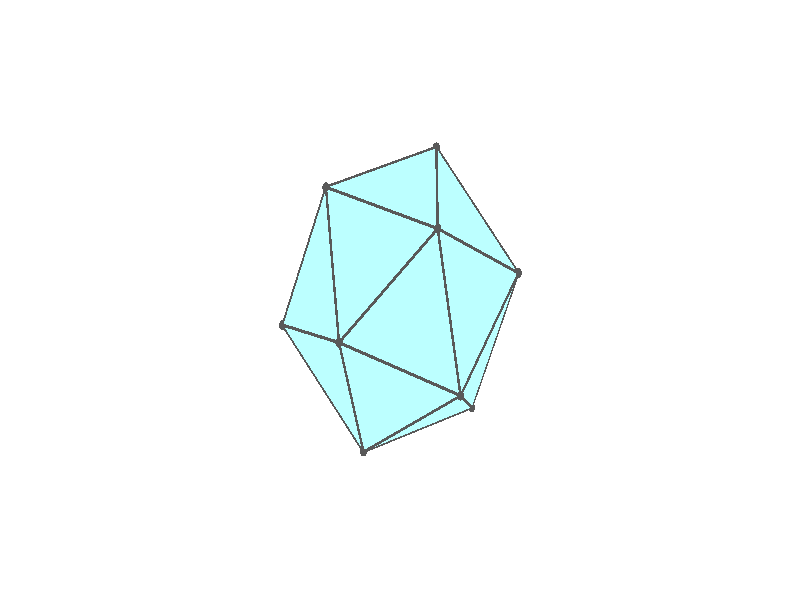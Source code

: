 #version 3.7;
global_settings{assumed_gamma 1.0}
camera{perspective location <18.750000000000000000000000, 10.825317547305481014063844, 12.499999999999996447286321> right <0.133333333333333331482962, -0.230940107675850353485814, -0.000000000000000000000000> up <-0.064951905283832905846353, -0.037499999999999998612221, 0.129903810567665811692706> direction <0.750000000000000111022302, 0.433012701892219298294151, 0.499999999999999944488849> sky <-0.433012701892219298294151, -0.249999999999999944488849, 0.866025403784438707610605> look_at <18.000000000000000000000000, 10.392304845413262270881205, 11.999999999999996447286321>}
light_source{<18.750000000000000000000000, 10.825317547305481014063844, 12.499999999999996447286321> rgb<1.0,1.0,1.0>}
background{rgb<1,1,1>}
union{union{object{union{sphere{<-0.303530999103342913336689, 0.525731112119133481286326, -0.788260990513641734978023>,0.029999999999999998889777}sphere{<-0.303530999103343301914748, -0.525731112119133370264024, -0.788260990513641734978023>,0.029999999999999998889777}sphere{<0.607061998206686048717984, -0.000000000000000148687307, -0.788260990513641734978023>,0.029999999999999998889777}} pigment{rgb<0.1,0.1,0.1>}}object{union{cylinder{<-0.303530999103342913336689, 0.525731112119133481286326, -0.788260990513641734978023>,<-0.303530999103343301914748, -0.525731112119133370264024, -0.788260990513641734978023>,0.010000000000000000208167}cylinder{<-0.303530999103343301914748, -0.525731112119133370264024, -0.788260990513641734978023>,<0.607061998206686048717984, -0.000000000000000148687307, -0.788260990513641734978023>,0.010000000000000000208167}cylinder{<0.607061998206686048717984, -0.000000000000000148687307, -0.788260990513641734978023>,<-0.303530999103342913336689, 0.525731112119133481286326, -0.788260990513641734978023>,0.010000000000000000208167}} pigment{rgb<0.1,0.1,0.1>}}object{polygon{3.000000000000000000000000,<-0.303530999103342913336689, 0.525731112119133481286326, -0.788260990513641734978023>,<-0.303530999103343301914748, -0.525731112119133370264024, -0.788260990513641734978023>,<0.607061998206686048717984, -0.000000000000000148687307, -0.788260990513641734978023>} pigment{rgbft<0.5,1.0,1.0,0.1,0.1>}}}union{object{union{sphere{<-0.303530999103342913336689, 0.525731112119133481286326, -0.788260990513641623955721>,0.029999999999999998889777}sphere{<-0.303530999103343246403597, -0.525731112119133370264024, -0.788260990513641623955721>,0.029999999999999998889777}sphere{<-0.982260150836754775127702, 0.000000000000000436572128, -0.181213755665062759003803>,0.029999999999999998889777}} pigment{rgb<0.1,0.1,0.1>}}object{union{cylinder{<-0.303530999103342913336689, 0.525731112119133481286326, -0.788260990513641623955721>,<-0.303530999103343246403597, -0.525731112119133370264024, -0.788260990513641623955721>,0.010000000000000000208167}cylinder{<-0.303530999103343246403597, -0.525731112119133370264024, -0.788260990513641623955721>,<-0.982260150836754775127702, 0.000000000000000436572128, -0.181213755665062759003803>,0.010000000000000000208167}cylinder{<-0.982260150836754775127702, 0.000000000000000436572128, -0.181213755665062759003803>,<-0.303530999103342913336689, 0.525731112119133481286326, -0.788260990513641623955721>,0.010000000000000000208167}} pigment{rgb<0.1,0.1,0.1>}}object{polygon{3.000000000000000000000000,<-0.303530999103342913336689, 0.525731112119133481286326, -0.788260990513641623955721>,<-0.303530999103343246403597, -0.525731112119133370264024, -0.788260990513641623955721>,<-0.982260150836754775127702, 0.000000000000000436572128, -0.181213755665062759003803>} pigment{rgbft<0.5,1.0,1.0,0.1,0.1>}}}union{object{union{sphere{<-0.303530999103342968847841, 0.525731112119133481286326, -0.788260990513641512933418>,0.029999999999999998889777}sphere{<-0.491159601775556009517487, 0.850662243749764512834588, 0.193975272386783859079884>,0.029999999999999998889777}sphere{<-0.982260150836754775127702, 0.000000000000000527355937, -0.181213755665062759003803>,0.029999999999999998889777}} pigment{rgb<0.1,0.1,0.1>}}object{union{cylinder{<-0.303530999103342968847841, 0.525731112119133481286326, -0.788260990513641512933418>,<-0.491159601775556009517487, 0.850662243749764512834588, 0.193975272386783859079884>,0.010000000000000000208167}cylinder{<-0.491159601775556009517487, 0.850662243749764512834588, 0.193975272386783859079884>,<-0.982260150836754775127702, 0.000000000000000527355937, -0.181213755665062759003803>,0.010000000000000000208167}cylinder{<-0.982260150836754775127702, 0.000000000000000527355937, -0.181213755665062759003803>,<-0.303530999103342968847841, 0.525731112119133481286326, -0.788260990513641512933418>,0.010000000000000000208167}} pigment{rgb<0.1,0.1,0.1>}}object{polygon{3.000000000000000000000000,<-0.303530999103342968847841, 0.525731112119133481286326, -0.788260990513641512933418>,<-0.491159601775556009517487, 0.850662243749764512834588, 0.193975272386783859079884>,<-0.982260150836754775127702, 0.000000000000000527355937, -0.181213755665062759003803>} pigment{rgbft<0.5,1.0,1.0,0.1,0.1>}}}union{object{union{sphere{<-0.607124536676995285588987, 0.000025570575398259354216, 0.801052032874479458257611>,0.029999999999999998889777}sphere{<-0.491159601775556009517487, 0.850662243749764845901495, 0.193975272386783803568733>,0.029999999999999998889777}sphere{<-0.982260150836754775127702, 0.000000000000000402455846, -0.181213755665062814514954>,0.029999999999999998889777}} pigment{rgb<0.1,0.1,0.1>}}object{union{cylinder{<-0.607124536676995285588987, 0.000025570575398259354216, 0.801052032874479458257611>,<-0.491159601775556009517487, 0.850662243749764845901495, 0.193975272386783803568733>,0.010000000000000000208167}cylinder{<-0.491159601775556009517487, 0.850662243749764845901495, 0.193975272386783803568733>,<-0.982260150836754775127702, 0.000000000000000402455846, -0.181213755665062814514954>,0.010000000000000000208167}cylinder{<-0.982260150836754775127702, 0.000000000000000402455846, -0.181213755665062814514954>,<-0.607124536676995285588987, 0.000025570575398259354216, 0.801052032874479458257611>,0.010000000000000000208167}} pigment{rgb<0.1,0.1,0.1>}}object{polygon{3.000000000000000000000000,<-0.607124536676995285588987, 0.000025570575398259354216, 0.801052032874479458257611>,<-0.491159601775556009517487, 0.850662243749764845901495, 0.193975272386783803568733>,<-0.982260150836754775127702, 0.000000000000000402455846, -0.181213755665062814514954>} pigment{rgbft<0.5,1.0,1.0,0.1,0.1>}}}union{object{union{sphere{<-0.607124536676995285588987, 0.000025570575398314865367, 0.801052032874479458257611>,0.029999999999999998889777}sphere{<-0.491159601775556065028638, 0.850662243749764734879193, 0.193975272386783775813157>,0.029999999999999998889777}sphere{<0.303459334729657026485938, 0.525772486735435307103614, 0.801099807004335140447893>,0.029999999999999998889777}} pigment{rgb<0.1,0.1,0.1>}}object{union{cylinder{<-0.607124536676995285588987, 0.000025570575398314865367, 0.801052032874479458257611>,<-0.491159601775556065028638, 0.850662243749764734879193, 0.193975272386783775813157>,0.010000000000000000208167}cylinder{<-0.491159601775556065028638, 0.850662243749764734879193, 0.193975272386783775813157>,<0.303459334729657026485938, 0.525772486735435307103614, 0.801099807004335140447893>,0.010000000000000000208167}cylinder{<0.303459334729657026485938, 0.525772486735435307103614, 0.801099807004335140447893>,<-0.607124536676995285588987, 0.000025570575398314865367, 0.801052032874479458257611>,0.010000000000000000208167}} pigment{rgb<0.1,0.1,0.1>}}object{polygon{3.000000000000000000000000,<-0.607124536676995285588987, 0.000025570575398314865367, 0.801052032874479458257611>,<-0.491159601775556065028638, 0.850662243749764734879193, 0.193975272386783775813157>,<0.303459334729657026485938, 0.525772486735435307103614, 0.801099807004335140447893>} pigment{rgbft<0.5,1.0,1.0,0.1,0.1>}}}union{object{union{sphere{<-0.607124536676995063544382, 0.000025570575398370376519, 0.801052032874479347235308>,0.029999999999999998889777}sphere{<0.303477580622443232627461, -0.525689736259126960682408, 0.801147582570261529433253>,0.029999999999999998889777}sphere{<0.303459334729656859952485, 0.525772486735435307103614, 0.801099807004335029425590>,0.029999999999999998889777}} pigment{rgb<0.1,0.1,0.1>}}object{union{cylinder{<-0.607124536676995063544382, 0.000025570575398370376519, 0.801052032874479347235308>,<0.303477580622443232627461, -0.525689736259126960682408, 0.801147582570261529433253>,0.010000000000000000208167}cylinder{<0.303477580622443232627461, -0.525689736259126960682408, 0.801147582570261529433253>,<0.303459334729656859952485, 0.525772486735435307103614, 0.801099807004335029425590>,0.010000000000000000208167}cylinder{<0.303459334729656859952485, 0.525772486735435307103614, 0.801099807004335029425590>,<-0.607124536676995063544382, 0.000025570575398370376519, 0.801052032874479347235308>,0.010000000000000000208167}} pigment{rgb<0.1,0.1,0.1>}}object{polygon{3.000000000000000000000000,<-0.607124536676995063544382, 0.000025570575398370376519, 0.801052032874479347235308>,<0.303477580622443232627461, -0.525689736259126960682408, 0.801147582570261529433253>,<0.303459334729656859952485, 0.525772486735435307103614, 0.801099807004335029425590>} pigment{rgbft<0.5,1.0,1.0,0.1,0.1>}}}union{object{union{sphere{<0.491130075418377110008095, -0.850662243749764179767681, -0.181213755665062814514954>,0.029999999999999998889777}sphere{<-0.303530999103343190892446, -0.525731112119133259241721, -0.788260990513641623955721>,0.029999999999999998889777}sphere{<0.607061998206686048717984, -0.000000000000000055511151, -0.788260990513641734978023>,0.029999999999999998889777}} pigment{rgb<0.1,0.1,0.1>}}object{union{cylinder{<0.491130075418377110008095, -0.850662243749764179767681, -0.181213755665062814514954>,<-0.303530999103343190892446, -0.525731112119133259241721, -0.788260990513641623955721>,0.010000000000000000208167}cylinder{<-0.303530999103343190892446, -0.525731112119133259241721, -0.788260990513641623955721>,<0.607061998206686048717984, -0.000000000000000055511151, -0.788260990513641734978023>,0.010000000000000000208167}cylinder{<0.607061998206686048717984, -0.000000000000000055511151, -0.788260990513641734978023>,<0.491130075418377110008095, -0.850662243749764179767681, -0.181213755665062814514954>,0.010000000000000000208167}} pigment{rgb<0.1,0.1,0.1>}}object{polygon{3.000000000000000000000000,<0.491130075418377110008095, -0.850662243749764179767681, -0.181213755665062814514954>,<-0.303530999103343190892446, -0.525731112119133259241721, -0.788260990513641623955721>,<0.607061998206686048717984, -0.000000000000000055511151, -0.788260990513641734978023>} pigment{rgbft<0.5,1.0,1.0,0.1,0.1>}}}union{object{union{sphere{<0.491130075418377110008095, -0.850662243749764401812286, -0.181213755665062814514954>,0.029999999999999998889777}sphere{<0.982274914015344391415852, -0.000025570575398425887670, 0.193975272386783914591035>,0.029999999999999998889777}sphere{<0.607061998206686048717984, 0.000000000000000055511151, -0.788260990513641957022628>,0.029999999999999998889777}} pigment{rgb<0.1,0.1,0.1>}}object{union{cylinder{<0.491130075418377110008095, -0.850662243749764401812286, -0.181213755665062814514954>,<0.982274914015344391415852, -0.000025570575398425887670, 0.193975272386783914591035>,0.010000000000000000208167}cylinder{<0.982274914015344391415852, -0.000025570575398425887670, 0.193975272386783914591035>,<0.607061998206686048717984, 0.000000000000000055511151, -0.788260990513641957022628>,0.010000000000000000208167}cylinder{<0.607061998206686048717984, 0.000000000000000055511151, -0.788260990513641957022628>,<0.491130075418377110008095, -0.850662243749764401812286, -0.181213755665062814514954>,0.010000000000000000208167}} pigment{rgb<0.1,0.1,0.1>}}object{polygon{3.000000000000000000000000,<0.491130075418377110008095, -0.850662243749764401812286, -0.181213755665062814514954>,<0.982274914015344391415852, -0.000025570575398425887670, 0.193975272386783914591035>,<0.607061998206686048717984, 0.000000000000000055511151, -0.788260990513641957022628>} pigment{rgbft<0.5,1.0,1.0,0.1,0.1>}}}union{object{union{sphere{<0.491130075418377110008095, -0.850662243749764401812286, -0.181213755665062731248227>,0.029999999999999998889777}sphere{<0.982274914015344391415852, -0.000025570575398467521033, 0.193975272386783859079884>,0.029999999999999998889777}sphere{<0.303584413106381290070601, -0.525772486735435862215127, 0.801052032874479458257611>,0.029999999999999998889777}} pigment{rgb<0.1,0.1,0.1>}}object{union{cylinder{<0.491130075418377110008095, -0.850662243749764401812286, -0.181213755665062731248227>,<0.982274914015344391415852, -0.000025570575398467521033, 0.193975272386783859079884>,0.010000000000000000208167}cylinder{<0.982274914015344391415852, -0.000025570575398467521033, 0.193975272386783859079884>,<0.303584413106381290070601, -0.525772486735435862215127, 0.801052032874479458257611>,0.010000000000000000208167}cylinder{<0.303584413106381290070601, -0.525772486735435862215127, 0.801052032874479458257611>,<0.491130075418377110008095, -0.850662243749764401812286, -0.181213755665062731248227>,0.010000000000000000208167}} pigment{rgb<0.1,0.1,0.1>}}object{polygon{3.000000000000000000000000,<0.491130075418377110008095, -0.850662243749764401812286, -0.181213755665062731248227>,<0.982274914015344391415852, -0.000025570575398467521033, 0.193975272386783859079884>,<0.303584413106381290070601, -0.525772486735435862215127, 0.801052032874479458257611>} pigment{rgbft<0.5,1.0,1.0,0.1,0.1>}}}union{object{union{sphere{<0.303602662758975738732659, 0.525689736259126183526291, 0.801099807004334474314078>,0.029999999999999998889777}sphere{<0.982274914015344502438154, -0.000025570575398370376519, 0.193975272386783914591035>,0.029999999999999998889777}sphere{<0.303584413106381234559450, -0.525772486735435862215127, 0.801052032874479680302215>,0.029999999999999998889777}} pigment{rgb<0.1,0.1,0.1>}}object{union{cylinder{<0.303602662758975738732659, 0.525689736259126183526291, 0.801099807004334474314078>,<0.982274914015344502438154, -0.000025570575398370376519, 0.193975272386783914591035>,0.010000000000000000208167}cylinder{<0.982274914015344502438154, -0.000025570575398370376519, 0.193975272386783914591035>,<0.303584413106381234559450, -0.525772486735435862215127, 0.801052032874479680302215>,0.010000000000000000208167}cylinder{<0.303584413106381234559450, -0.525772486735435862215127, 0.801052032874479680302215>,<0.303602662758975738732659, 0.525689736259126183526291, 0.801099807004334474314078>,0.010000000000000000208167}} pigment{rgb<0.1,0.1,0.1>}}object{polygon{3.000000000000000000000000,<0.303602662758975738732659, 0.525689736259126183526291, 0.801099807004334474314078>,<0.982274914015344502438154, -0.000025570575398370376519, 0.193975272386783914591035>,<0.303584413106381234559450, -0.525772486735435862215127, 0.801052032874479680302215>} pigment{rgbft<0.5,1.0,1.0,0.1,0.1>}}}union{object{union{sphere{<-0.303530999103343079870143, 0.525731112119133592308629, -0.788260990513641734978023>,0.029999999999999998889777}sphere{<0.491130075418377609608456, 0.850662243749764512834588, -0.181213755665062647981500>,0.029999999999999998889777}sphere{<0.607061998206686270762589, -0.000000000000000277555756, -0.788260990513641846000326>,0.029999999999999998889777}} pigment{rgb<0.1,0.1,0.1>}}object{union{cylinder{<-0.303530999103343079870143, 0.525731112119133592308629, -0.788260990513641734978023>,<0.491130075418377609608456, 0.850662243749764512834588, -0.181213755665062647981500>,0.010000000000000000208167}cylinder{<0.491130075418377609608456, 0.850662243749764512834588, -0.181213755665062647981500>,<0.607061998206686270762589, -0.000000000000000277555756, -0.788260990513641846000326>,0.010000000000000000208167}cylinder{<0.607061998206686270762589, -0.000000000000000277555756, -0.788260990513641846000326>,<-0.303530999103343079870143, 0.525731112119133592308629, -0.788260990513641734978023>,0.010000000000000000208167}} pigment{rgb<0.1,0.1,0.1>}}object{polygon{3.000000000000000000000000,<-0.303530999103343079870143, 0.525731112119133592308629, -0.788260990513641734978023>,<0.491130075418377609608456, 0.850662243749764512834588, -0.181213755665062647981500>,<0.607061998206686270762589, -0.000000000000000277555756, -0.788260990513641846000326>} pigment{rgbft<0.5,1.0,1.0,0.1,0.1>}}}union{object{union{sphere{<-0.491159601775556842184756, -0.850662243749763846700773, 0.193975272386783970102186>,0.029999999999999998889777}sphere{<-0.303530999103343246403597, -0.525731112119133370264024, -0.788260990513641623955721>,0.029999999999999998889777}sphere{<-0.982260150836754775127702, 0.000000000000000471844785, -0.181213755665062786759378>,0.029999999999999998889777}} pigment{rgb<0.1,0.1,0.1>}}object{union{cylinder{<-0.491159601775556842184756, -0.850662243749763846700773, 0.193975272386783970102186>,<-0.303530999103343246403597, -0.525731112119133370264024, -0.788260990513641623955721>,0.010000000000000000208167}cylinder{<-0.303530999103343246403597, -0.525731112119133370264024, -0.788260990513641623955721>,<-0.982260150836754775127702, 0.000000000000000471844785, -0.181213755665062786759378>,0.010000000000000000208167}cylinder{<-0.982260150836754775127702, 0.000000000000000471844785, -0.181213755665062786759378>,<-0.491159601775556842184756, -0.850662243749763846700773, 0.193975272386783970102186>,0.010000000000000000208167}} pigment{rgb<0.1,0.1,0.1>}}object{polygon{3.000000000000000000000000,<-0.491159601775556842184756, -0.850662243749763846700773, 0.193975272386783970102186>,<-0.303530999103343246403597, -0.525731112119133370264024, -0.788260990513641623955721>,<-0.982260150836754775127702, 0.000000000000000471844785, -0.181213755665062786759378>} pigment{rgbft<0.5,1.0,1.0,0.1,0.1>}}}union{object{union{sphere{<-0.303530999103342913336689, 0.525731112119133481286326, -0.788260990513641512933418>,0.029999999999999998889777}sphere{<-0.491159601775556065028638, 0.850662243749764512834588, 0.193975272386783914591035>,0.029999999999999998889777}sphere{<0.491097063305247327757996, 0.850687814325162272588443, -0.181184230025946219067023>,0.029999999999999998889777}} pigment{rgb<0.1,0.1,0.1>}}object{union{cylinder{<-0.303530999103342913336689, 0.525731112119133481286326, -0.788260990513641512933418>,<-0.491159601775556065028638, 0.850662243749764512834588, 0.193975272386783914591035>,0.010000000000000000208167}cylinder{<-0.491159601775556065028638, 0.850662243749764512834588, 0.193975272386783914591035>,<0.491097063305247327757996, 0.850687814325162272588443, -0.181184230025946219067023>,0.010000000000000000208167}cylinder{<0.491097063305247327757996, 0.850687814325162272588443, -0.181184230025946219067023>,<-0.303530999103342913336689, 0.525731112119133481286326, -0.788260990513641512933418>,0.010000000000000000208167}} pigment{rgb<0.1,0.1,0.1>}}object{polygon{3.000000000000000000000000,<-0.303530999103342913336689, 0.525731112119133481286326, -0.788260990513641512933418>,<-0.491159601775556065028638, 0.850662243749764512834588, 0.193975272386783914591035>,<0.491097063305247327757996, 0.850687814325162272588443, -0.181184230025946219067023>} pigment{rgbft<0.5,1.0,1.0,0.1,0.1>}}}union{object{union{sphere{<-0.607124536676995396611289, 0.000025570575398259347440, 0.801052032874479569279913>,0.029999999999999998889777}sphere{<-0.491168727678933714209109, -0.850646439708860446771155, 0.194023046516638708602898>,0.029999999999999998889777}sphere{<-0.982260150836754886150004, 0.000000000000000402455846, -0.181213755665062870026105>,0.029999999999999998889777}} pigment{rgb<0.1,0.1,0.1>}}object{union{cylinder{<-0.607124536676995396611289, 0.000025570575398259347440, 0.801052032874479569279913>,<-0.491168727678933714209109, -0.850646439708860446771155, 0.194023046516638708602898>,0.010000000000000000208167}cylinder{<-0.491168727678933714209109, -0.850646439708860446771155, 0.194023046516638708602898>,<-0.982260150836754886150004, 0.000000000000000402455846, -0.181213755665062870026105>,0.010000000000000000208167}cylinder{<-0.982260150836754886150004, 0.000000000000000402455846, -0.181213755665062870026105>,<-0.607124536676995396611289, 0.000025570575398259347440, 0.801052032874479569279913>,0.010000000000000000208167}} pigment{rgb<0.1,0.1,0.1>}}object{polygon{3.000000000000000000000000,<-0.607124536676995396611289, 0.000025570575398259347440, 0.801052032874479569279913>,<-0.491168727678933714209109, -0.850646439708860446771155, 0.194023046516638708602898>,<-0.982260150836754886150004, 0.000000000000000402455846, -0.181213755665062870026105>} pigment{rgbft<0.5,1.0,1.0,0.1,0.1>}}}union{object{union{sphere{<0.491115309198035199234056, 0.850687815568867078397375, -0.181136454460018303525004>,0.029999999999999998889777}sphere{<-0.491159601775556009517487, 0.850662243749764734879193, 0.193975272386783748057582>,0.029999999999999998889777}sphere{<0.303459334729656970974787, 0.525772486735435307103614, 0.801099807004335140447893>,0.029999999999999998889777}} pigment{rgb<0.1,0.1,0.1>}}object{union{cylinder{<0.491115309198035199234056, 0.850687815568867078397375, -0.181136454460018303525004>,<-0.491159601775556009517487, 0.850662243749764734879193, 0.193975272386783748057582>,0.010000000000000000208167}cylinder{<-0.491159601775556009517487, 0.850662243749764734879193, 0.193975272386783748057582>,<0.303459334729656970974787, 0.525772486735435307103614, 0.801099807004335140447893>,0.010000000000000000208167}cylinder{<0.303459334729656970974787, 0.525772486735435307103614, 0.801099807004335140447893>,<0.491115309198035199234056, 0.850687815568867078397375, -0.181136454460018303525004>,0.010000000000000000208167}} pigment{rgb<0.1,0.1,0.1>}}object{polygon{3.000000000000000000000000,<0.491115309198035199234056, 0.850687815568867078397375, -0.181136454460018303525004>,<-0.491159601775556009517487, 0.850662243749764734879193, 0.193975272386783748057582>,<0.303459334729656970974787, 0.525772486735435307103614, 0.801099807004335140447893>} pigment{rgbft<0.5,1.0,1.0,0.1,0.1>}}}union{object{union{sphere{<-0.607124536676995063544382, 0.000025570575398425887670, 0.801052032874479347235308>,0.029999999999999998889777}sphere{<0.303477580622443343649763, -0.525689736259126960682408, 0.801147582570261529433253>,0.029999999999999998889777}sphere{<-0.491130078903999511830136, -0.850662241737380031558757, 0.194052575915471481327046>,0.029999999999999998889777}} pigment{rgb<0.1,0.1,0.1>}}object{union{cylinder{<-0.607124536676995063544382, 0.000025570575398425887670, 0.801052032874479347235308>,<0.303477580622443343649763, -0.525689736259126960682408, 0.801147582570261529433253>,0.010000000000000000208167}cylinder{<0.303477580622443343649763, -0.525689736259126960682408, 0.801147582570261529433253>,<-0.491130078903999511830136, -0.850662241737380031558757, 0.194052575915471481327046>,0.010000000000000000208167}cylinder{<-0.491130078903999511830136, -0.850662241737380031558757, 0.194052575915471481327046>,<-0.607124536676995063544382, 0.000025570575398425887670, 0.801052032874479347235308>,0.010000000000000000208167}} pigment{rgb<0.1,0.1,0.1>}}object{polygon{3.000000000000000000000000,<-0.607124536676995063544382, 0.000025570575398425887670, 0.801052032874479347235308>,<0.303477580622443343649763, -0.525689736259126960682408, 0.801147582570261529433253>,<-0.491130078903999511830136, -0.850662241737380031558757, 0.194052575915471481327046>} pigment{rgbft<0.5,1.0,1.0,0.1,0.1>}}}union{object{union{sphere{<0.491130075418376998985792, -0.850662243749764179767681, -0.181213755665062759003803>,0.029999999999999998889777}sphere{<-0.303530999103343190892446, -0.525731112119133259241721, -0.788260990513641734978023>,0.029999999999999998889777}sphere{<-0.491115312239788381898364, -0.850687814325162383610746, 0.193975272386783859079884>,0.029999999999999998889777}} pigment{rgb<0.1,0.1,0.1>}}object{union{cylinder{<0.491130075418376998985792, -0.850662243749764179767681, -0.181213755665062759003803>,<-0.303530999103343190892446, -0.525731112119133259241721, -0.788260990513641734978023>,0.010000000000000000208167}cylinder{<-0.303530999103343190892446, -0.525731112119133259241721, -0.788260990513641734978023>,<-0.491115312239788381898364, -0.850687814325162383610746, 0.193975272386783859079884>,0.010000000000000000208167}cylinder{<-0.491115312239788381898364, -0.850687814325162383610746, 0.193975272386783859079884>,<0.491130075418376998985792, -0.850662243749764179767681, -0.181213755665062759003803>,0.010000000000000000208167}} pigment{rgb<0.1,0.1,0.1>}}object{polygon{3.000000000000000000000000,<0.491130075418376998985792, -0.850662243749764179767681, -0.181213755665062759003803>,<-0.303530999103343190892446, -0.525731112119133259241721, -0.788260990513641734978023>,<-0.491115312239788381898364, -0.850687814325162383610746, 0.193975272386783859079884>} pigment{rgbft<0.5,1.0,1.0,0.1,0.1>}}}union{object{union{sphere{<0.491168726242826703121125, 0.850646439708859891659642, -0.181184230025945525177633>,0.029999999999999998889777}sphere{<0.982274914015344391415852, -0.000025570575398425894446, 0.193975272386783970102186>,0.029999999999999998889777}sphere{<0.607061998206685937695681, 0.000000000000000055516233, -0.788260990513641957022628>,0.029999999999999998889777}} pigment{rgb<0.1,0.1,0.1>}}object{union{cylinder{<0.491168726242826703121125, 0.850646439708859891659642, -0.181184230025945525177633>,<0.982274914015344391415852, -0.000025570575398425894446, 0.193975272386783970102186>,0.010000000000000000208167}cylinder{<0.982274914015344391415852, -0.000025570575398425894446, 0.193975272386783970102186>,<0.607061998206685937695681, 0.000000000000000055516233, -0.788260990513641957022628>,0.010000000000000000208167}cylinder{<0.607061998206685937695681, 0.000000000000000055516233, -0.788260990513641957022628>,<0.491168726242826703121125, 0.850646439708859891659642, -0.181184230025945525177633>,0.010000000000000000208167}} pigment{rgb<0.1,0.1,0.1>}}object{polygon{3.000000000000000000000000,<0.491168726242826703121125, 0.850646439708859891659642, -0.181184230025945525177633>,<0.982274914015344391415852, -0.000025570575398425894446, 0.193975272386783970102186>,<0.607061998206685937695681, 0.000000000000000055516233, -0.788260990513641957022628>} pigment{rgbft<0.5,1.0,1.0,0.1,0.1>}}}union{object{union{sphere{<0.491130075418377165519246, -0.850662243749764401812286, -0.181213755665062842270530>,0.029999999999999998889777}sphere{<-0.491097062587194488347819, -0.850687815568867300441980, 0.194023046516638819625200>,0.029999999999999998889777}sphere{<0.303584413106381290070601, -0.525772486735435862215127, 0.801052032874479680302215>,0.029999999999999998889777}} pigment{rgb<0.1,0.1,0.1>}}object{union{cylinder{<0.491130075418377165519246, -0.850662243749764401812286, -0.181213755665062842270530>,<-0.491097062587194488347819, -0.850687815568867300441980, 0.194023046516638819625200>,0.010000000000000000208167}cylinder{<-0.491097062587194488347819, -0.850687815568867300441980, 0.194023046516638819625200>,<0.303584413106381290070601, -0.525772486735435862215127, 0.801052032874479680302215>,0.010000000000000000208167}cylinder{<0.303584413106381290070601, -0.525772486735435862215127, 0.801052032874479680302215>,<0.491130075418377165519246, -0.850662243749764401812286, -0.181213755665062842270530>,0.010000000000000000208167}} pigment{rgb<0.1,0.1,0.1>}}object{polygon{3.000000000000000000000000,<0.491130075418377165519246, -0.850662243749764401812286, -0.181213755665062842270530>,<-0.491097062587194488347819, -0.850687815568867300441980, 0.194023046516638819625200>,<0.303584413106381290070601, -0.525772486735435862215127, 0.801052032874479680302215>} pigment{rgbft<0.5,1.0,1.0,0.1,0.1>}}}union{object{union{sphere{<0.303602662758975627710356, 0.525689736259126183526291, 0.801099807004334474314078>,0.029999999999999998889777}sphere{<0.982274914015344835505061, -0.000025570575398398132094, 0.193975272386783914591035>,0.029999999999999998889777}sphere{<0.491159604373513247743688, 0.850662241737380364625665, -0.181136454460019136192273>,0.029999999999999998889777}} pigment{rgb<0.1,0.1,0.1>}}object{union{cylinder{<0.303602662758975627710356, 0.525689736259126183526291, 0.801099807004334474314078>,<0.982274914015344835505061, -0.000025570575398398132094, 0.193975272386783914591035>,0.010000000000000000208167}cylinder{<0.982274914015344835505061, -0.000025570575398398132094, 0.193975272386783914591035>,<0.491159604373513247743688, 0.850662241737380364625665, -0.181136454460019136192273>,0.010000000000000000208167}cylinder{<0.491159604373513247743688, 0.850662241737380364625665, -0.181136454460019136192273>,<0.303602662758975627710356, 0.525689736259126183526291, 0.801099807004334474314078>,0.010000000000000000208167}} pigment{rgb<0.1,0.1,0.1>}}object{polygon{3.000000000000000000000000,<0.303602662758975627710356, 0.525689736259126183526291, 0.801099807004334474314078>,<0.982274914015344835505061, -0.000025570575398398132094, 0.193975272386783914591035>,<0.491159604373513247743688, 0.850662241737380364625665, -0.181136454460019136192273>} pigment{rgbft<0.5,1.0,1.0,0.1,0.1>}}}}
